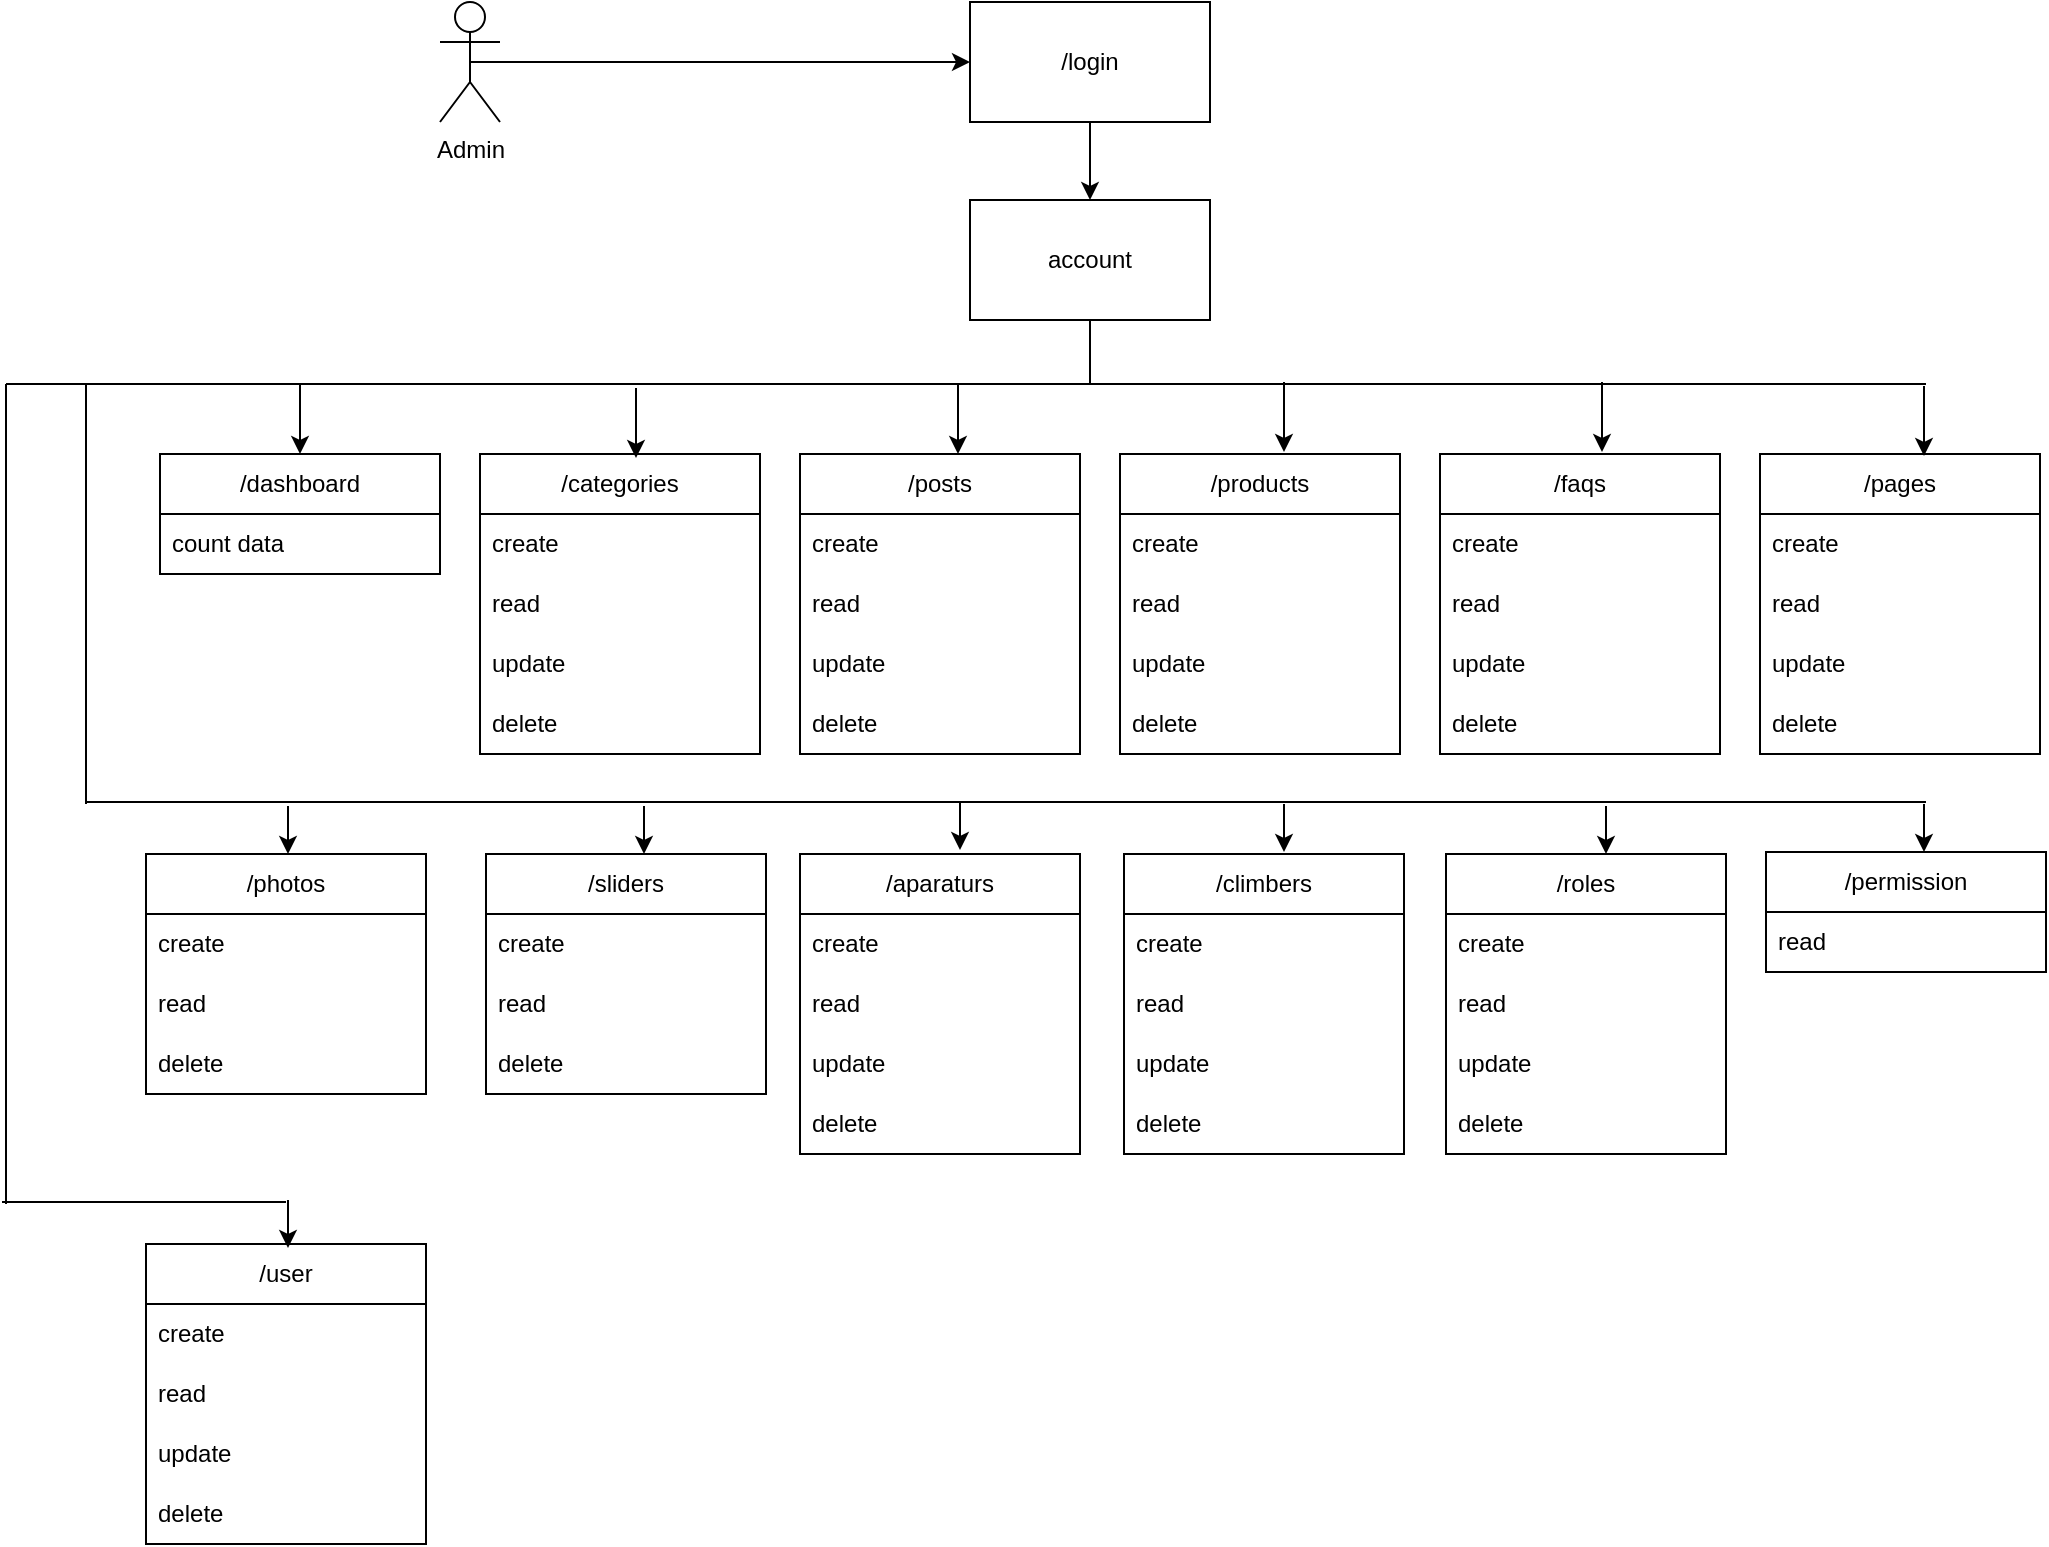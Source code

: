 <mxfile version="24.0.5" type="github">
  <diagram name="Page-1" id="3B5nQ8V0MnKZ4430W06P">
    <mxGraphModel dx="1257" dy="687" grid="1" gridSize="10" guides="1" tooltips="1" connect="1" arrows="1" fold="1" page="1" pageScale="1" pageWidth="1169" pageHeight="827" math="0" shadow="0">
      <root>
        <mxCell id="0" />
        <mxCell id="1" parent="0" />
        <mxCell id="IR7PySsuztACORUNzOb4-1" value="Admin" style="shape=umlActor;verticalLabelPosition=bottom;verticalAlign=top;html=1;outlineConnect=0;" vertex="1" parent="1">
          <mxGeometry x="257" y="29" width="30" height="60" as="geometry" />
        </mxCell>
        <mxCell id="IR7PySsuztACORUNzOb4-2" value="/login" style="rounded=0;whiteSpace=wrap;html=1;" vertex="1" parent="1">
          <mxGeometry x="522" y="29" width="120" height="60" as="geometry" />
        </mxCell>
        <mxCell id="IR7PySsuztACORUNzOb4-3" value="" style="endArrow=classic;html=1;rounded=0;exitX=0.5;exitY=0.5;exitDx=0;exitDy=0;exitPerimeter=0;entryX=0;entryY=0.5;entryDx=0;entryDy=0;" edge="1" parent="1" source="IR7PySsuztACORUNzOb4-1" target="IR7PySsuztACORUNzOb4-2">
          <mxGeometry width="50" height="50" relative="1" as="geometry">
            <mxPoint x="557" y="219" as="sourcePoint" />
            <mxPoint x="607" y="169" as="targetPoint" />
          </mxGeometry>
        </mxCell>
        <mxCell id="IR7PySsuztACORUNzOb4-4" value="account" style="rounded=0;whiteSpace=wrap;html=1;" vertex="1" parent="1">
          <mxGeometry x="522" y="128" width="120" height="60" as="geometry" />
        </mxCell>
        <mxCell id="IR7PySsuztACORUNzOb4-5" value="" style="endArrow=classic;html=1;rounded=0;entryX=0.5;entryY=0;entryDx=0;entryDy=0;" edge="1" parent="1" source="IR7PySsuztACORUNzOb4-2" target="IR7PySsuztACORUNzOb4-4">
          <mxGeometry width="50" height="50" relative="1" as="geometry">
            <mxPoint x="557" y="208" as="sourcePoint" />
            <mxPoint x="607" y="158" as="targetPoint" />
          </mxGeometry>
        </mxCell>
        <mxCell id="IR7PySsuztACORUNzOb4-6" value="/dashboard" style="swimlane;fontStyle=0;childLayout=stackLayout;horizontal=1;startSize=30;horizontalStack=0;resizeParent=1;resizeParentMax=0;resizeLast=0;collapsible=1;marginBottom=0;whiteSpace=wrap;html=1;" vertex="1" parent="1">
          <mxGeometry x="117" y="255" width="140" height="60" as="geometry" />
        </mxCell>
        <mxCell id="IR7PySsuztACORUNzOb4-7" value="count data" style="text;strokeColor=none;fillColor=none;align=left;verticalAlign=middle;spacingLeft=4;spacingRight=4;overflow=hidden;points=[[0,0.5],[1,0.5]];portConstraint=eastwest;rotatable=0;whiteSpace=wrap;html=1;" vertex="1" parent="IR7PySsuztACORUNzOb4-6">
          <mxGeometry y="30" width="140" height="30" as="geometry" />
        </mxCell>
        <mxCell id="IR7PySsuztACORUNzOb4-10" value="/categories" style="swimlane;fontStyle=0;childLayout=stackLayout;horizontal=1;startSize=30;horizontalStack=0;resizeParent=1;resizeParentMax=0;resizeLast=0;collapsible=1;marginBottom=0;whiteSpace=wrap;html=1;" vertex="1" parent="1">
          <mxGeometry x="277" y="255" width="140" height="150" as="geometry" />
        </mxCell>
        <mxCell id="IR7PySsuztACORUNzOb4-11" value="create" style="text;strokeColor=none;fillColor=none;align=left;verticalAlign=middle;spacingLeft=4;spacingRight=4;overflow=hidden;points=[[0,0.5],[1,0.5]];portConstraint=eastwest;rotatable=0;whiteSpace=wrap;html=1;" vertex="1" parent="IR7PySsuztACORUNzOb4-10">
          <mxGeometry y="30" width="140" height="30" as="geometry" />
        </mxCell>
        <mxCell id="IR7PySsuztACORUNzOb4-12" value="read" style="text;strokeColor=none;fillColor=none;align=left;verticalAlign=middle;spacingLeft=4;spacingRight=4;overflow=hidden;points=[[0,0.5],[1,0.5]];portConstraint=eastwest;rotatable=0;whiteSpace=wrap;html=1;" vertex="1" parent="IR7PySsuztACORUNzOb4-10">
          <mxGeometry y="60" width="140" height="30" as="geometry" />
        </mxCell>
        <mxCell id="IR7PySsuztACORUNzOb4-14" value="update" style="text;strokeColor=none;fillColor=none;align=left;verticalAlign=middle;spacingLeft=4;spacingRight=4;overflow=hidden;points=[[0,0.5],[1,0.5]];portConstraint=eastwest;rotatable=0;whiteSpace=wrap;html=1;" vertex="1" parent="IR7PySsuztACORUNzOb4-10">
          <mxGeometry y="90" width="140" height="30" as="geometry" />
        </mxCell>
        <mxCell id="IR7PySsuztACORUNzOb4-13" value="delete" style="text;strokeColor=none;fillColor=none;align=left;verticalAlign=middle;spacingLeft=4;spacingRight=4;overflow=hidden;points=[[0,0.5],[1,0.5]];portConstraint=eastwest;rotatable=0;whiteSpace=wrap;html=1;" vertex="1" parent="IR7PySsuztACORUNzOb4-10">
          <mxGeometry y="120" width="140" height="30" as="geometry" />
        </mxCell>
        <mxCell id="IR7PySsuztACORUNzOb4-15" value="/posts" style="swimlane;fontStyle=0;childLayout=stackLayout;horizontal=1;startSize=30;horizontalStack=0;resizeParent=1;resizeParentMax=0;resizeLast=0;collapsible=1;marginBottom=0;whiteSpace=wrap;html=1;" vertex="1" parent="1">
          <mxGeometry x="437" y="255" width="140" height="150" as="geometry" />
        </mxCell>
        <mxCell id="IR7PySsuztACORUNzOb4-16" value="create" style="text;strokeColor=none;fillColor=none;align=left;verticalAlign=middle;spacingLeft=4;spacingRight=4;overflow=hidden;points=[[0,0.5],[1,0.5]];portConstraint=eastwest;rotatable=0;whiteSpace=wrap;html=1;" vertex="1" parent="IR7PySsuztACORUNzOb4-15">
          <mxGeometry y="30" width="140" height="30" as="geometry" />
        </mxCell>
        <mxCell id="IR7PySsuztACORUNzOb4-17" value="read" style="text;strokeColor=none;fillColor=none;align=left;verticalAlign=middle;spacingLeft=4;spacingRight=4;overflow=hidden;points=[[0,0.5],[1,0.5]];portConstraint=eastwest;rotatable=0;whiteSpace=wrap;html=1;" vertex="1" parent="IR7PySsuztACORUNzOb4-15">
          <mxGeometry y="60" width="140" height="30" as="geometry" />
        </mxCell>
        <mxCell id="IR7PySsuztACORUNzOb4-18" value="update" style="text;strokeColor=none;fillColor=none;align=left;verticalAlign=middle;spacingLeft=4;spacingRight=4;overflow=hidden;points=[[0,0.5],[1,0.5]];portConstraint=eastwest;rotatable=0;whiteSpace=wrap;html=1;" vertex="1" parent="IR7PySsuztACORUNzOb4-15">
          <mxGeometry y="90" width="140" height="30" as="geometry" />
        </mxCell>
        <mxCell id="IR7PySsuztACORUNzOb4-19" value="delete" style="text;strokeColor=none;fillColor=none;align=left;verticalAlign=middle;spacingLeft=4;spacingRight=4;overflow=hidden;points=[[0,0.5],[1,0.5]];portConstraint=eastwest;rotatable=0;whiteSpace=wrap;html=1;" vertex="1" parent="IR7PySsuztACORUNzOb4-15">
          <mxGeometry y="120" width="140" height="30" as="geometry" />
        </mxCell>
        <mxCell id="IR7PySsuztACORUNzOb4-20" value="/products" style="swimlane;fontStyle=0;childLayout=stackLayout;horizontal=1;startSize=30;horizontalStack=0;resizeParent=1;resizeParentMax=0;resizeLast=0;collapsible=1;marginBottom=0;whiteSpace=wrap;html=1;" vertex="1" parent="1">
          <mxGeometry x="597" y="255" width="140" height="150" as="geometry" />
        </mxCell>
        <mxCell id="IR7PySsuztACORUNzOb4-21" value="create" style="text;strokeColor=none;fillColor=none;align=left;verticalAlign=middle;spacingLeft=4;spacingRight=4;overflow=hidden;points=[[0,0.5],[1,0.5]];portConstraint=eastwest;rotatable=0;whiteSpace=wrap;html=1;" vertex="1" parent="IR7PySsuztACORUNzOb4-20">
          <mxGeometry y="30" width="140" height="30" as="geometry" />
        </mxCell>
        <mxCell id="IR7PySsuztACORUNzOb4-22" value="read" style="text;strokeColor=none;fillColor=none;align=left;verticalAlign=middle;spacingLeft=4;spacingRight=4;overflow=hidden;points=[[0,0.5],[1,0.5]];portConstraint=eastwest;rotatable=0;whiteSpace=wrap;html=1;" vertex="1" parent="IR7PySsuztACORUNzOb4-20">
          <mxGeometry y="60" width="140" height="30" as="geometry" />
        </mxCell>
        <mxCell id="IR7PySsuztACORUNzOb4-23" value="update" style="text;strokeColor=none;fillColor=none;align=left;verticalAlign=middle;spacingLeft=4;spacingRight=4;overflow=hidden;points=[[0,0.5],[1,0.5]];portConstraint=eastwest;rotatable=0;whiteSpace=wrap;html=1;" vertex="1" parent="IR7PySsuztACORUNzOb4-20">
          <mxGeometry y="90" width="140" height="30" as="geometry" />
        </mxCell>
        <mxCell id="IR7PySsuztACORUNzOb4-24" value="delete" style="text;strokeColor=none;fillColor=none;align=left;verticalAlign=middle;spacingLeft=4;spacingRight=4;overflow=hidden;points=[[0,0.5],[1,0.5]];portConstraint=eastwest;rotatable=0;whiteSpace=wrap;html=1;" vertex="1" parent="IR7PySsuztACORUNzOb4-20">
          <mxGeometry y="120" width="140" height="30" as="geometry" />
        </mxCell>
        <mxCell id="IR7PySsuztACORUNzOb4-25" value="/faqs" style="swimlane;fontStyle=0;childLayout=stackLayout;horizontal=1;startSize=30;horizontalStack=0;resizeParent=1;resizeParentMax=0;resizeLast=0;collapsible=1;marginBottom=0;whiteSpace=wrap;html=1;" vertex="1" parent="1">
          <mxGeometry x="757" y="255" width="140" height="150" as="geometry" />
        </mxCell>
        <mxCell id="IR7PySsuztACORUNzOb4-26" value="create" style="text;strokeColor=none;fillColor=none;align=left;verticalAlign=middle;spacingLeft=4;spacingRight=4;overflow=hidden;points=[[0,0.5],[1,0.5]];portConstraint=eastwest;rotatable=0;whiteSpace=wrap;html=1;" vertex="1" parent="IR7PySsuztACORUNzOb4-25">
          <mxGeometry y="30" width="140" height="30" as="geometry" />
        </mxCell>
        <mxCell id="IR7PySsuztACORUNzOb4-27" value="read" style="text;strokeColor=none;fillColor=none;align=left;verticalAlign=middle;spacingLeft=4;spacingRight=4;overflow=hidden;points=[[0,0.5],[1,0.5]];portConstraint=eastwest;rotatable=0;whiteSpace=wrap;html=1;" vertex="1" parent="IR7PySsuztACORUNzOb4-25">
          <mxGeometry y="60" width="140" height="30" as="geometry" />
        </mxCell>
        <mxCell id="IR7PySsuztACORUNzOb4-28" value="update" style="text;strokeColor=none;fillColor=none;align=left;verticalAlign=middle;spacingLeft=4;spacingRight=4;overflow=hidden;points=[[0,0.5],[1,0.5]];portConstraint=eastwest;rotatable=0;whiteSpace=wrap;html=1;" vertex="1" parent="IR7PySsuztACORUNzOb4-25">
          <mxGeometry y="90" width="140" height="30" as="geometry" />
        </mxCell>
        <mxCell id="IR7PySsuztACORUNzOb4-29" value="delete" style="text;strokeColor=none;fillColor=none;align=left;verticalAlign=middle;spacingLeft=4;spacingRight=4;overflow=hidden;points=[[0,0.5],[1,0.5]];portConstraint=eastwest;rotatable=0;whiteSpace=wrap;html=1;" vertex="1" parent="IR7PySsuztACORUNzOb4-25">
          <mxGeometry y="120" width="140" height="30" as="geometry" />
        </mxCell>
        <mxCell id="IR7PySsuztACORUNzOb4-30" value="/pages" style="swimlane;fontStyle=0;childLayout=stackLayout;horizontal=1;startSize=30;horizontalStack=0;resizeParent=1;resizeParentMax=0;resizeLast=0;collapsible=1;marginBottom=0;whiteSpace=wrap;html=1;" vertex="1" parent="1">
          <mxGeometry x="917" y="255" width="140" height="150" as="geometry" />
        </mxCell>
        <mxCell id="IR7PySsuztACORUNzOb4-31" value="create" style="text;strokeColor=none;fillColor=none;align=left;verticalAlign=middle;spacingLeft=4;spacingRight=4;overflow=hidden;points=[[0,0.5],[1,0.5]];portConstraint=eastwest;rotatable=0;whiteSpace=wrap;html=1;" vertex="1" parent="IR7PySsuztACORUNzOb4-30">
          <mxGeometry y="30" width="140" height="30" as="geometry" />
        </mxCell>
        <mxCell id="IR7PySsuztACORUNzOb4-32" value="read" style="text;strokeColor=none;fillColor=none;align=left;verticalAlign=middle;spacingLeft=4;spacingRight=4;overflow=hidden;points=[[0,0.5],[1,0.5]];portConstraint=eastwest;rotatable=0;whiteSpace=wrap;html=1;" vertex="1" parent="IR7PySsuztACORUNzOb4-30">
          <mxGeometry y="60" width="140" height="30" as="geometry" />
        </mxCell>
        <mxCell id="IR7PySsuztACORUNzOb4-33" value="update" style="text;strokeColor=none;fillColor=none;align=left;verticalAlign=middle;spacingLeft=4;spacingRight=4;overflow=hidden;points=[[0,0.5],[1,0.5]];portConstraint=eastwest;rotatable=0;whiteSpace=wrap;html=1;" vertex="1" parent="IR7PySsuztACORUNzOb4-30">
          <mxGeometry y="90" width="140" height="30" as="geometry" />
        </mxCell>
        <mxCell id="IR7PySsuztACORUNzOb4-34" value="delete" style="text;strokeColor=none;fillColor=none;align=left;verticalAlign=middle;spacingLeft=4;spacingRight=4;overflow=hidden;points=[[0,0.5],[1,0.5]];portConstraint=eastwest;rotatable=0;whiteSpace=wrap;html=1;" vertex="1" parent="IR7PySsuztACORUNzOb4-30">
          <mxGeometry y="120" width="140" height="30" as="geometry" />
        </mxCell>
        <mxCell id="IR7PySsuztACORUNzOb4-35" value="/photos" style="swimlane;fontStyle=0;childLayout=stackLayout;horizontal=1;startSize=30;horizontalStack=0;resizeParent=1;resizeParentMax=0;resizeLast=0;collapsible=1;marginBottom=0;whiteSpace=wrap;html=1;" vertex="1" parent="1">
          <mxGeometry x="110" y="455" width="140" height="120" as="geometry" />
        </mxCell>
        <mxCell id="IR7PySsuztACORUNzOb4-36" value="create" style="text;strokeColor=none;fillColor=none;align=left;verticalAlign=middle;spacingLeft=4;spacingRight=4;overflow=hidden;points=[[0,0.5],[1,0.5]];portConstraint=eastwest;rotatable=0;whiteSpace=wrap;html=1;" vertex="1" parent="IR7PySsuztACORUNzOb4-35">
          <mxGeometry y="30" width="140" height="30" as="geometry" />
        </mxCell>
        <mxCell id="IR7PySsuztACORUNzOb4-37" value="read" style="text;strokeColor=none;fillColor=none;align=left;verticalAlign=middle;spacingLeft=4;spacingRight=4;overflow=hidden;points=[[0,0.5],[1,0.5]];portConstraint=eastwest;rotatable=0;whiteSpace=wrap;html=1;" vertex="1" parent="IR7PySsuztACORUNzOb4-35">
          <mxGeometry y="60" width="140" height="30" as="geometry" />
        </mxCell>
        <mxCell id="IR7PySsuztACORUNzOb4-39" value="delete" style="text;strokeColor=none;fillColor=none;align=left;verticalAlign=middle;spacingLeft=4;spacingRight=4;overflow=hidden;points=[[0,0.5],[1,0.5]];portConstraint=eastwest;rotatable=0;whiteSpace=wrap;html=1;" vertex="1" parent="IR7PySsuztACORUNzOb4-35">
          <mxGeometry y="90" width="140" height="30" as="geometry" />
        </mxCell>
        <mxCell id="IR7PySsuztACORUNzOb4-40" value="/sliders" style="swimlane;fontStyle=0;childLayout=stackLayout;horizontal=1;startSize=30;horizontalStack=0;resizeParent=1;resizeParentMax=0;resizeLast=0;collapsible=1;marginBottom=0;whiteSpace=wrap;html=1;" vertex="1" parent="1">
          <mxGeometry x="280" y="455" width="140" height="120" as="geometry" />
        </mxCell>
        <mxCell id="IR7PySsuztACORUNzOb4-41" value="create" style="text;strokeColor=none;fillColor=none;align=left;verticalAlign=middle;spacingLeft=4;spacingRight=4;overflow=hidden;points=[[0,0.5],[1,0.5]];portConstraint=eastwest;rotatable=0;whiteSpace=wrap;html=1;" vertex="1" parent="IR7PySsuztACORUNzOb4-40">
          <mxGeometry y="30" width="140" height="30" as="geometry" />
        </mxCell>
        <mxCell id="IR7PySsuztACORUNzOb4-42" value="read" style="text;strokeColor=none;fillColor=none;align=left;verticalAlign=middle;spacingLeft=4;spacingRight=4;overflow=hidden;points=[[0,0.5],[1,0.5]];portConstraint=eastwest;rotatable=0;whiteSpace=wrap;html=1;" vertex="1" parent="IR7PySsuztACORUNzOb4-40">
          <mxGeometry y="60" width="140" height="30" as="geometry" />
        </mxCell>
        <mxCell id="IR7PySsuztACORUNzOb4-44" value="delete" style="text;strokeColor=none;fillColor=none;align=left;verticalAlign=middle;spacingLeft=4;spacingRight=4;overflow=hidden;points=[[0,0.5],[1,0.5]];portConstraint=eastwest;rotatable=0;whiteSpace=wrap;html=1;" vertex="1" parent="IR7PySsuztACORUNzOb4-40">
          <mxGeometry y="90" width="140" height="30" as="geometry" />
        </mxCell>
        <mxCell id="IR7PySsuztACORUNzOb4-45" value="/aparaturs" style="swimlane;fontStyle=0;childLayout=stackLayout;horizontal=1;startSize=30;horizontalStack=0;resizeParent=1;resizeParentMax=0;resizeLast=0;collapsible=1;marginBottom=0;whiteSpace=wrap;html=1;" vertex="1" parent="1">
          <mxGeometry x="437" y="455" width="140" height="150" as="geometry" />
        </mxCell>
        <mxCell id="IR7PySsuztACORUNzOb4-46" value="create" style="text;strokeColor=none;fillColor=none;align=left;verticalAlign=middle;spacingLeft=4;spacingRight=4;overflow=hidden;points=[[0,0.5],[1,0.5]];portConstraint=eastwest;rotatable=0;whiteSpace=wrap;html=1;" vertex="1" parent="IR7PySsuztACORUNzOb4-45">
          <mxGeometry y="30" width="140" height="30" as="geometry" />
        </mxCell>
        <mxCell id="IR7PySsuztACORUNzOb4-47" value="read" style="text;strokeColor=none;fillColor=none;align=left;verticalAlign=middle;spacingLeft=4;spacingRight=4;overflow=hidden;points=[[0,0.5],[1,0.5]];portConstraint=eastwest;rotatable=0;whiteSpace=wrap;html=1;" vertex="1" parent="IR7PySsuztACORUNzOb4-45">
          <mxGeometry y="60" width="140" height="30" as="geometry" />
        </mxCell>
        <mxCell id="IR7PySsuztACORUNzOb4-48" value="update" style="text;strokeColor=none;fillColor=none;align=left;verticalAlign=middle;spacingLeft=4;spacingRight=4;overflow=hidden;points=[[0,0.5],[1,0.5]];portConstraint=eastwest;rotatable=0;whiteSpace=wrap;html=1;" vertex="1" parent="IR7PySsuztACORUNzOb4-45">
          <mxGeometry y="90" width="140" height="30" as="geometry" />
        </mxCell>
        <mxCell id="IR7PySsuztACORUNzOb4-49" value="delete" style="text;strokeColor=none;fillColor=none;align=left;verticalAlign=middle;spacingLeft=4;spacingRight=4;overflow=hidden;points=[[0,0.5],[1,0.5]];portConstraint=eastwest;rotatable=0;whiteSpace=wrap;html=1;" vertex="1" parent="IR7PySsuztACORUNzOb4-45">
          <mxGeometry y="120" width="140" height="30" as="geometry" />
        </mxCell>
        <mxCell id="IR7PySsuztACORUNzOb4-55" value="/climbers" style="swimlane;fontStyle=0;childLayout=stackLayout;horizontal=1;startSize=30;horizontalStack=0;resizeParent=1;resizeParentMax=0;resizeLast=0;collapsible=1;marginBottom=0;whiteSpace=wrap;html=1;" vertex="1" parent="1">
          <mxGeometry x="599" y="455" width="140" height="150" as="geometry" />
        </mxCell>
        <mxCell id="IR7PySsuztACORUNzOb4-56" value="create" style="text;strokeColor=none;fillColor=none;align=left;verticalAlign=middle;spacingLeft=4;spacingRight=4;overflow=hidden;points=[[0,0.5],[1,0.5]];portConstraint=eastwest;rotatable=0;whiteSpace=wrap;html=1;" vertex="1" parent="IR7PySsuztACORUNzOb4-55">
          <mxGeometry y="30" width="140" height="30" as="geometry" />
        </mxCell>
        <mxCell id="IR7PySsuztACORUNzOb4-57" value="read" style="text;strokeColor=none;fillColor=none;align=left;verticalAlign=middle;spacingLeft=4;spacingRight=4;overflow=hidden;points=[[0,0.5],[1,0.5]];portConstraint=eastwest;rotatable=0;whiteSpace=wrap;html=1;" vertex="1" parent="IR7PySsuztACORUNzOb4-55">
          <mxGeometry y="60" width="140" height="30" as="geometry" />
        </mxCell>
        <mxCell id="IR7PySsuztACORUNzOb4-58" value="update" style="text;strokeColor=none;fillColor=none;align=left;verticalAlign=middle;spacingLeft=4;spacingRight=4;overflow=hidden;points=[[0,0.5],[1,0.5]];portConstraint=eastwest;rotatable=0;whiteSpace=wrap;html=1;" vertex="1" parent="IR7PySsuztACORUNzOb4-55">
          <mxGeometry y="90" width="140" height="30" as="geometry" />
        </mxCell>
        <mxCell id="IR7PySsuztACORUNzOb4-59" value="delete" style="text;strokeColor=none;fillColor=none;align=left;verticalAlign=middle;spacingLeft=4;spacingRight=4;overflow=hidden;points=[[0,0.5],[1,0.5]];portConstraint=eastwest;rotatable=0;whiteSpace=wrap;html=1;" vertex="1" parent="IR7PySsuztACORUNzOb4-55">
          <mxGeometry y="120" width="140" height="30" as="geometry" />
        </mxCell>
        <mxCell id="IR7PySsuztACORUNzOb4-60" value="/roles" style="swimlane;fontStyle=0;childLayout=stackLayout;horizontal=1;startSize=30;horizontalStack=0;resizeParent=1;resizeParentMax=0;resizeLast=0;collapsible=1;marginBottom=0;whiteSpace=wrap;html=1;" vertex="1" parent="1">
          <mxGeometry x="760" y="455" width="140" height="150" as="geometry" />
        </mxCell>
        <mxCell id="IR7PySsuztACORUNzOb4-61" value="create" style="text;strokeColor=none;fillColor=none;align=left;verticalAlign=middle;spacingLeft=4;spacingRight=4;overflow=hidden;points=[[0,0.5],[1,0.5]];portConstraint=eastwest;rotatable=0;whiteSpace=wrap;html=1;" vertex="1" parent="IR7PySsuztACORUNzOb4-60">
          <mxGeometry y="30" width="140" height="30" as="geometry" />
        </mxCell>
        <mxCell id="IR7PySsuztACORUNzOb4-62" value="read" style="text;strokeColor=none;fillColor=none;align=left;verticalAlign=middle;spacingLeft=4;spacingRight=4;overflow=hidden;points=[[0,0.5],[1,0.5]];portConstraint=eastwest;rotatable=0;whiteSpace=wrap;html=1;" vertex="1" parent="IR7PySsuztACORUNzOb4-60">
          <mxGeometry y="60" width="140" height="30" as="geometry" />
        </mxCell>
        <mxCell id="IR7PySsuztACORUNzOb4-63" value="update" style="text;strokeColor=none;fillColor=none;align=left;verticalAlign=middle;spacingLeft=4;spacingRight=4;overflow=hidden;points=[[0,0.5],[1,0.5]];portConstraint=eastwest;rotatable=0;whiteSpace=wrap;html=1;" vertex="1" parent="IR7PySsuztACORUNzOb4-60">
          <mxGeometry y="90" width="140" height="30" as="geometry" />
        </mxCell>
        <mxCell id="IR7PySsuztACORUNzOb4-64" value="delete" style="text;strokeColor=none;fillColor=none;align=left;verticalAlign=middle;spacingLeft=4;spacingRight=4;overflow=hidden;points=[[0,0.5],[1,0.5]];portConstraint=eastwest;rotatable=0;whiteSpace=wrap;html=1;" vertex="1" parent="IR7PySsuztACORUNzOb4-60">
          <mxGeometry y="120" width="140" height="30" as="geometry" />
        </mxCell>
        <mxCell id="IR7PySsuztACORUNzOb4-65" value="/permission" style="swimlane;fontStyle=0;childLayout=stackLayout;horizontal=1;startSize=30;horizontalStack=0;resizeParent=1;resizeParentMax=0;resizeLast=0;collapsible=1;marginBottom=0;whiteSpace=wrap;html=1;" vertex="1" parent="1">
          <mxGeometry x="920" y="454" width="140" height="60" as="geometry" />
        </mxCell>
        <mxCell id="IR7PySsuztACORUNzOb4-67" value="read" style="text;strokeColor=none;fillColor=none;align=left;verticalAlign=middle;spacingLeft=4;spacingRight=4;overflow=hidden;points=[[0,0.5],[1,0.5]];portConstraint=eastwest;rotatable=0;whiteSpace=wrap;html=1;" vertex="1" parent="IR7PySsuztACORUNzOb4-65">
          <mxGeometry y="30" width="140" height="30" as="geometry" />
        </mxCell>
        <mxCell id="IR7PySsuztACORUNzOb4-70" value="/user" style="swimlane;fontStyle=0;childLayout=stackLayout;horizontal=1;startSize=30;horizontalStack=0;resizeParent=1;resizeParentMax=0;resizeLast=0;collapsible=1;marginBottom=0;whiteSpace=wrap;html=1;" vertex="1" parent="1">
          <mxGeometry x="110" y="650" width="140" height="150" as="geometry" />
        </mxCell>
        <mxCell id="IR7PySsuztACORUNzOb4-71" value="create" style="text;strokeColor=none;fillColor=none;align=left;verticalAlign=middle;spacingLeft=4;spacingRight=4;overflow=hidden;points=[[0,0.5],[1,0.5]];portConstraint=eastwest;rotatable=0;whiteSpace=wrap;html=1;" vertex="1" parent="IR7PySsuztACORUNzOb4-70">
          <mxGeometry y="30" width="140" height="30" as="geometry" />
        </mxCell>
        <mxCell id="IR7PySsuztACORUNzOb4-72" value="read" style="text;strokeColor=none;fillColor=none;align=left;verticalAlign=middle;spacingLeft=4;spacingRight=4;overflow=hidden;points=[[0,0.5],[1,0.5]];portConstraint=eastwest;rotatable=0;whiteSpace=wrap;html=1;" vertex="1" parent="IR7PySsuztACORUNzOb4-70">
          <mxGeometry y="60" width="140" height="30" as="geometry" />
        </mxCell>
        <mxCell id="IR7PySsuztACORUNzOb4-73" value="update" style="text;strokeColor=none;fillColor=none;align=left;verticalAlign=middle;spacingLeft=4;spacingRight=4;overflow=hidden;points=[[0,0.5],[1,0.5]];portConstraint=eastwest;rotatable=0;whiteSpace=wrap;html=1;" vertex="1" parent="IR7PySsuztACORUNzOb4-70">
          <mxGeometry y="90" width="140" height="30" as="geometry" />
        </mxCell>
        <mxCell id="IR7PySsuztACORUNzOb4-74" value="delete" style="text;strokeColor=none;fillColor=none;align=left;verticalAlign=middle;spacingLeft=4;spacingRight=4;overflow=hidden;points=[[0,0.5],[1,0.5]];portConstraint=eastwest;rotatable=0;whiteSpace=wrap;html=1;" vertex="1" parent="IR7PySsuztACORUNzOb4-70">
          <mxGeometry y="120" width="140" height="30" as="geometry" />
        </mxCell>
        <mxCell id="IR7PySsuztACORUNzOb4-76" value="" style="endArrow=none;html=1;rounded=0;" edge="1" parent="1">
          <mxGeometry width="50" height="50" relative="1" as="geometry">
            <mxPoint x="40" y="220" as="sourcePoint" />
            <mxPoint x="1000" y="220" as="targetPoint" />
          </mxGeometry>
        </mxCell>
        <mxCell id="IR7PySsuztACORUNzOb4-77" value="" style="endArrow=none;html=1;rounded=0;entryX=0.5;entryY=1;entryDx=0;entryDy=0;" edge="1" parent="1" target="IR7PySsuztACORUNzOb4-4">
          <mxGeometry width="50" height="50" relative="1" as="geometry">
            <mxPoint x="582" y="220" as="sourcePoint" />
            <mxPoint x="460" y="150" as="targetPoint" />
          </mxGeometry>
        </mxCell>
        <mxCell id="IR7PySsuztACORUNzOb4-78" value="" style="endArrow=classic;html=1;rounded=0;entryX=0.5;entryY=0;entryDx=0;entryDy=0;" edge="1" parent="1" target="IR7PySsuztACORUNzOb4-6">
          <mxGeometry width="50" height="50" relative="1" as="geometry">
            <mxPoint x="187" y="220" as="sourcePoint" />
            <mxPoint x="240" y="170" as="targetPoint" />
          </mxGeometry>
        </mxCell>
        <mxCell id="IR7PySsuztACORUNzOb4-79" value="" style="endArrow=classic;html=1;rounded=0;entryX=0.5;entryY=0;entryDx=0;entryDy=0;" edge="1" parent="1">
          <mxGeometry width="50" height="50" relative="1" as="geometry">
            <mxPoint x="355" y="222" as="sourcePoint" />
            <mxPoint x="355" y="257" as="targetPoint" />
          </mxGeometry>
        </mxCell>
        <mxCell id="IR7PySsuztACORUNzOb4-80" value="" style="endArrow=classic;html=1;rounded=0;entryX=0.5;entryY=0;entryDx=0;entryDy=0;" edge="1" parent="1">
          <mxGeometry width="50" height="50" relative="1" as="geometry">
            <mxPoint x="516" y="220" as="sourcePoint" />
            <mxPoint x="516" y="255" as="targetPoint" />
          </mxGeometry>
        </mxCell>
        <mxCell id="IR7PySsuztACORUNzOb4-81" value="" style="endArrow=classic;html=1;rounded=0;entryX=0.5;entryY=0;entryDx=0;entryDy=0;" edge="1" parent="1">
          <mxGeometry width="50" height="50" relative="1" as="geometry">
            <mxPoint x="679" y="219" as="sourcePoint" />
            <mxPoint x="679" y="254" as="targetPoint" />
          </mxGeometry>
        </mxCell>
        <mxCell id="IR7PySsuztACORUNzOb4-82" value="" style="endArrow=classic;html=1;rounded=0;entryX=0.5;entryY=0;entryDx=0;entryDy=0;" edge="1" parent="1">
          <mxGeometry width="50" height="50" relative="1" as="geometry">
            <mxPoint x="838" y="219" as="sourcePoint" />
            <mxPoint x="838" y="254" as="targetPoint" />
          </mxGeometry>
        </mxCell>
        <mxCell id="IR7PySsuztACORUNzOb4-83" value="" style="endArrow=classic;html=1;rounded=0;entryX=0.5;entryY=0;entryDx=0;entryDy=0;" edge="1" parent="1">
          <mxGeometry width="50" height="50" relative="1" as="geometry">
            <mxPoint x="999" y="221" as="sourcePoint" />
            <mxPoint x="999" y="256" as="targetPoint" />
          </mxGeometry>
        </mxCell>
        <mxCell id="IR7PySsuztACORUNzOb4-84" value="" style="endArrow=none;html=1;rounded=0;" edge="1" parent="1">
          <mxGeometry width="50" height="50" relative="1" as="geometry">
            <mxPoint x="80" y="429" as="sourcePoint" />
            <mxPoint x="1000" y="429" as="targetPoint" />
          </mxGeometry>
        </mxCell>
        <mxCell id="IR7PySsuztACORUNzOb4-85" value="" style="endArrow=none;html=1;rounded=0;" edge="1" parent="1">
          <mxGeometry width="50" height="50" relative="1" as="geometry">
            <mxPoint x="80" y="430" as="sourcePoint" />
            <mxPoint x="80" y="220" as="targetPoint" />
          </mxGeometry>
        </mxCell>
        <mxCell id="IR7PySsuztACORUNzOb4-86" value="" style="endArrow=classic;html=1;rounded=0;entryX=0.5;entryY=0;entryDx=0;entryDy=0;" edge="1" parent="1">
          <mxGeometry width="50" height="50" relative="1" as="geometry">
            <mxPoint x="679" y="430" as="sourcePoint" />
            <mxPoint x="679" y="454" as="targetPoint" />
          </mxGeometry>
        </mxCell>
        <mxCell id="IR7PySsuztACORUNzOb4-87" value="" style="endArrow=classic;html=1;rounded=0;entryX=0.5;entryY=0;entryDx=0;entryDy=0;" edge="1" parent="1">
          <mxGeometry width="50" height="50" relative="1" as="geometry">
            <mxPoint x="840" y="431" as="sourcePoint" />
            <mxPoint x="840" y="455" as="targetPoint" />
          </mxGeometry>
        </mxCell>
        <mxCell id="IR7PySsuztACORUNzOb4-88" value="" style="endArrow=classic;html=1;rounded=0;entryX=0.5;entryY=0;entryDx=0;entryDy=0;" edge="1" parent="1">
          <mxGeometry width="50" height="50" relative="1" as="geometry">
            <mxPoint x="999" y="430" as="sourcePoint" />
            <mxPoint x="999" y="454" as="targetPoint" />
          </mxGeometry>
        </mxCell>
        <mxCell id="IR7PySsuztACORUNzOb4-89" value="" style="endArrow=classic;html=1;rounded=0;entryX=0.5;entryY=0;entryDx=0;entryDy=0;" edge="1" parent="1">
          <mxGeometry width="50" height="50" relative="1" as="geometry">
            <mxPoint x="517" y="429" as="sourcePoint" />
            <mxPoint x="517" y="453" as="targetPoint" />
          </mxGeometry>
        </mxCell>
        <mxCell id="IR7PySsuztACORUNzOb4-90" value="" style="endArrow=classic;html=1;rounded=0;entryX=0.5;entryY=0;entryDx=0;entryDy=0;" edge="1" parent="1">
          <mxGeometry width="50" height="50" relative="1" as="geometry">
            <mxPoint x="359" y="431" as="sourcePoint" />
            <mxPoint x="359" y="455" as="targetPoint" />
          </mxGeometry>
        </mxCell>
        <mxCell id="IR7PySsuztACORUNzOb4-91" value="" style="endArrow=classic;html=1;rounded=0;entryX=0.5;entryY=0;entryDx=0;entryDy=0;" edge="1" parent="1">
          <mxGeometry width="50" height="50" relative="1" as="geometry">
            <mxPoint x="181" y="431" as="sourcePoint" />
            <mxPoint x="181" y="455" as="targetPoint" />
          </mxGeometry>
        </mxCell>
        <mxCell id="IR7PySsuztACORUNzOb4-92" value="" style="endArrow=none;html=1;rounded=0;" edge="1" parent="1">
          <mxGeometry width="50" height="50" relative="1" as="geometry">
            <mxPoint x="38" y="629" as="sourcePoint" />
            <mxPoint x="180" y="629" as="targetPoint" />
          </mxGeometry>
        </mxCell>
        <mxCell id="IR7PySsuztACORUNzOb4-93" value="" style="endArrow=none;html=1;rounded=0;" edge="1" parent="1">
          <mxGeometry width="50" height="50" relative="1" as="geometry">
            <mxPoint x="40" y="630" as="sourcePoint" />
            <mxPoint x="40" y="220" as="targetPoint" />
          </mxGeometry>
        </mxCell>
        <mxCell id="IR7PySsuztACORUNzOb4-96" value="" style="endArrow=classic;html=1;rounded=0;entryX=0.5;entryY=0;entryDx=0;entryDy=0;" edge="1" parent="1">
          <mxGeometry width="50" height="50" relative="1" as="geometry">
            <mxPoint x="181" y="628" as="sourcePoint" />
            <mxPoint x="181" y="652" as="targetPoint" />
          </mxGeometry>
        </mxCell>
      </root>
    </mxGraphModel>
  </diagram>
</mxfile>
